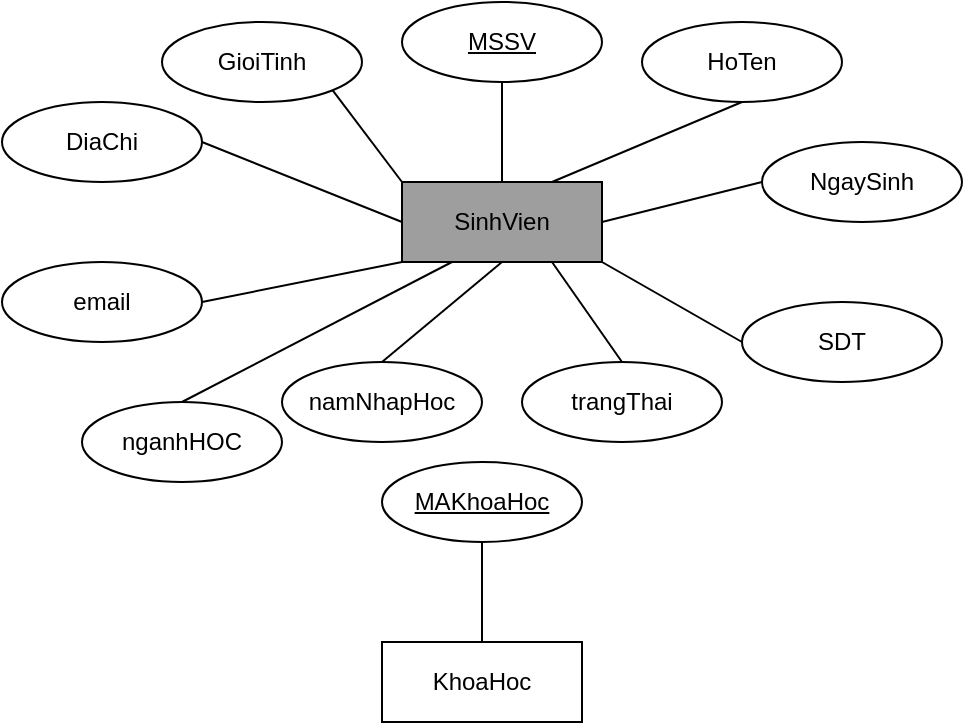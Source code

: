 <mxfile version="24.6.4" type="github">
  <diagram name="Trang-1" id="FnY7nT6zLUI4M2Fz--ki">
    <mxGraphModel dx="1050" dy="522" grid="1" gridSize="10" guides="1" tooltips="1" connect="1" arrows="1" fold="1" page="1" pageScale="1" pageWidth="827" pageHeight="1169" math="0" shadow="0">
      <root>
        <mxCell id="0" />
        <mxCell id="1" parent="0" />
        <mxCell id="SisW4zzMglSx5JrrDObV-1" value="SinhVien" style="whiteSpace=wrap;html=1;align=center;fillColor=#9E9E9E;" vertex="1" parent="1">
          <mxGeometry x="200" y="90" width="100" height="40" as="geometry" />
        </mxCell>
        <mxCell id="SisW4zzMglSx5JrrDObV-2" value="" style="endArrow=none;html=1;rounded=0;exitX=0.5;exitY=0;exitDx=0;exitDy=0;" edge="1" parent="1" source="SisW4zzMglSx5JrrDObV-1" target="SisW4zzMglSx5JrrDObV-3">
          <mxGeometry relative="1" as="geometry">
            <mxPoint x="170" y="110" as="sourcePoint" />
            <mxPoint x="250" y="20" as="targetPoint" />
          </mxGeometry>
        </mxCell>
        <mxCell id="SisW4zzMglSx5JrrDObV-3" value="MSSV" style="ellipse;whiteSpace=wrap;html=1;align=center;fontStyle=4;" vertex="1" parent="1">
          <mxGeometry x="200" width="100" height="40" as="geometry" />
        </mxCell>
        <mxCell id="SisW4zzMglSx5JrrDObV-4" value="HoTen" style="ellipse;whiteSpace=wrap;html=1;align=center;" vertex="1" parent="1">
          <mxGeometry x="320" y="10" width="100" height="40" as="geometry" />
        </mxCell>
        <mxCell id="SisW4zzMglSx5JrrDObV-5" value="" style="endArrow=none;html=1;rounded=0;exitX=0.75;exitY=0;exitDx=0;exitDy=0;entryX=0.5;entryY=1;entryDx=0;entryDy=0;" edge="1" parent="1" source="SisW4zzMglSx5JrrDObV-1" target="SisW4zzMglSx5JrrDObV-4">
          <mxGeometry relative="1" as="geometry">
            <mxPoint x="260" y="100" as="sourcePoint" />
            <mxPoint x="260" y="50" as="targetPoint" />
          </mxGeometry>
        </mxCell>
        <mxCell id="SisW4zzMglSx5JrrDObV-6" value="NgaySinh" style="ellipse;whiteSpace=wrap;html=1;align=center;" vertex="1" parent="1">
          <mxGeometry x="380" y="70" width="100" height="40" as="geometry" />
        </mxCell>
        <mxCell id="SisW4zzMglSx5JrrDObV-7" value="" style="endArrow=none;html=1;rounded=0;exitX=1;exitY=0.5;exitDx=0;exitDy=0;entryX=0;entryY=0.5;entryDx=0;entryDy=0;" edge="1" parent="1" source="SisW4zzMglSx5JrrDObV-1" target="SisW4zzMglSx5JrrDObV-6">
          <mxGeometry relative="1" as="geometry">
            <mxPoint x="285" y="100" as="sourcePoint" />
            <mxPoint x="380" y="60" as="targetPoint" />
          </mxGeometry>
        </mxCell>
        <mxCell id="SisW4zzMglSx5JrrDObV-8" value="GioiTinh" style="ellipse;whiteSpace=wrap;html=1;align=center;" vertex="1" parent="1">
          <mxGeometry x="80" y="10" width="100" height="40" as="geometry" />
        </mxCell>
        <mxCell id="SisW4zzMglSx5JrrDObV-9" value="" style="endArrow=none;html=1;rounded=0;exitX=0;exitY=0;exitDx=0;exitDy=0;entryX=1;entryY=1;entryDx=0;entryDy=0;" edge="1" parent="1" source="SisW4zzMglSx5JrrDObV-1" target="SisW4zzMglSx5JrrDObV-8">
          <mxGeometry relative="1" as="geometry">
            <mxPoint x="130" y="135" as="sourcePoint" />
            <mxPoint x="130" y="85" as="targetPoint" />
          </mxGeometry>
        </mxCell>
        <mxCell id="SisW4zzMglSx5JrrDObV-10" value="DiaChi" style="ellipse;whiteSpace=wrap;html=1;align=center;" vertex="1" parent="1">
          <mxGeometry y="50" width="100" height="40" as="geometry" />
        </mxCell>
        <mxCell id="SisW4zzMglSx5JrrDObV-11" value="" style="endArrow=none;html=1;rounded=0;exitX=0;exitY=0.5;exitDx=0;exitDy=0;entryX=1;entryY=0.5;entryDx=0;entryDy=0;" edge="1" parent="1" source="SisW4zzMglSx5JrrDObV-1" target="SisW4zzMglSx5JrrDObV-10">
          <mxGeometry relative="1" as="geometry">
            <mxPoint x="180" y="130" as="sourcePoint" />
            <mxPoint x="145" y="84" as="targetPoint" />
          </mxGeometry>
        </mxCell>
        <mxCell id="SisW4zzMglSx5JrrDObV-12" value="email" style="ellipse;whiteSpace=wrap;html=1;align=center;" vertex="1" parent="1">
          <mxGeometry y="130" width="100" height="40" as="geometry" />
        </mxCell>
        <mxCell id="SisW4zzMglSx5JrrDObV-13" value="" style="endArrow=none;html=1;rounded=0;exitX=0;exitY=1;exitDx=0;exitDy=0;entryX=1;entryY=0.5;entryDx=0;entryDy=0;" edge="1" parent="1" source="SisW4zzMglSx5JrrDObV-1" target="SisW4zzMglSx5JrrDObV-12">
          <mxGeometry relative="1" as="geometry">
            <mxPoint x="210" y="120" as="sourcePoint" />
            <mxPoint x="110" y="80" as="targetPoint" />
          </mxGeometry>
        </mxCell>
        <mxCell id="SisW4zzMglSx5JrrDObV-14" value="SDT" style="ellipse;whiteSpace=wrap;html=1;align=center;" vertex="1" parent="1">
          <mxGeometry x="370" y="150" width="100" height="40" as="geometry" />
        </mxCell>
        <mxCell id="SisW4zzMglSx5JrrDObV-15" value="" style="endArrow=none;html=1;rounded=0;exitX=1;exitY=1;exitDx=0;exitDy=0;entryX=0;entryY=0.5;entryDx=0;entryDy=0;" edge="1" parent="1" source="SisW4zzMglSx5JrrDObV-1" target="SisW4zzMglSx5JrrDObV-14">
          <mxGeometry relative="1" as="geometry">
            <mxPoint x="310" y="120" as="sourcePoint" />
            <mxPoint x="390" y="100" as="targetPoint" />
          </mxGeometry>
        </mxCell>
        <mxCell id="SisW4zzMglSx5JrrDObV-16" value="nganhHOC" style="ellipse;whiteSpace=wrap;html=1;align=center;" vertex="1" parent="1">
          <mxGeometry x="40" y="200" width="100" height="40" as="geometry" />
        </mxCell>
        <mxCell id="SisW4zzMglSx5JrrDObV-17" value="" style="endArrow=none;html=1;rounded=0;exitX=0.25;exitY=1;exitDx=0;exitDy=0;entryX=0.5;entryY=0;entryDx=0;entryDy=0;" edge="1" parent="1" source="SisW4zzMglSx5JrrDObV-1" target="SisW4zzMglSx5JrrDObV-16">
          <mxGeometry relative="1" as="geometry">
            <mxPoint x="210" y="140" as="sourcePoint" />
            <mxPoint x="120" y="190" as="targetPoint" />
          </mxGeometry>
        </mxCell>
        <mxCell id="SisW4zzMglSx5JrrDObV-18" value="namNhapHoc" style="ellipse;whiteSpace=wrap;html=1;align=center;" vertex="1" parent="1">
          <mxGeometry x="140" y="180" width="100" height="40" as="geometry" />
        </mxCell>
        <mxCell id="SisW4zzMglSx5JrrDObV-19" value="" style="endArrow=none;html=1;rounded=0;exitX=0.5;exitY=1;exitDx=0;exitDy=0;entryX=0.5;entryY=0;entryDx=0;entryDy=0;" edge="1" parent="1" source="SisW4zzMglSx5JrrDObV-1" target="SisW4zzMglSx5JrrDObV-18">
          <mxGeometry relative="1" as="geometry">
            <mxPoint x="235" y="140" as="sourcePoint" />
            <mxPoint x="110" y="240" as="targetPoint" />
          </mxGeometry>
        </mxCell>
        <mxCell id="SisW4zzMglSx5JrrDObV-20" value="trangThai" style="ellipse;whiteSpace=wrap;html=1;align=center;" vertex="1" parent="1">
          <mxGeometry x="260" y="180" width="100" height="40" as="geometry" />
        </mxCell>
        <mxCell id="SisW4zzMglSx5JrrDObV-21" value="" style="endArrow=none;html=1;rounded=0;exitX=0.75;exitY=1;exitDx=0;exitDy=0;entryX=0.5;entryY=0;entryDx=0;entryDy=0;" edge="1" parent="1" source="SisW4zzMglSx5JrrDObV-1" target="SisW4zzMglSx5JrrDObV-20">
          <mxGeometry relative="1" as="geometry">
            <mxPoint x="260" y="140" as="sourcePoint" />
            <mxPoint x="220" y="260" as="targetPoint" />
          </mxGeometry>
        </mxCell>
        <mxCell id="SisW4zzMglSx5JrrDObV-22" value="KhoaHoc" style="whiteSpace=wrap;html=1;align=center;" vertex="1" parent="1">
          <mxGeometry x="190" y="320" width="100" height="40" as="geometry" />
        </mxCell>
        <mxCell id="SisW4zzMglSx5JrrDObV-23" value="MAKhoaHoc" style="ellipse;whiteSpace=wrap;html=1;align=center;fontStyle=4;" vertex="1" parent="1">
          <mxGeometry x="190" y="230" width="100" height="40" as="geometry" />
        </mxCell>
        <mxCell id="SisW4zzMglSx5JrrDObV-24" value="" style="endArrow=none;html=1;rounded=0;exitX=0.5;exitY=1;exitDx=0;exitDy=0;entryX=0.5;entryY=0;entryDx=0;entryDy=0;" edge="1" parent="1" source="SisW4zzMglSx5JrrDObV-23" target="SisW4zzMglSx5JrrDObV-22">
          <mxGeometry relative="1" as="geometry">
            <mxPoint x="170" y="410" as="sourcePoint" />
            <mxPoint x="330" y="410" as="targetPoint" />
          </mxGeometry>
        </mxCell>
      </root>
    </mxGraphModel>
  </diagram>
</mxfile>
